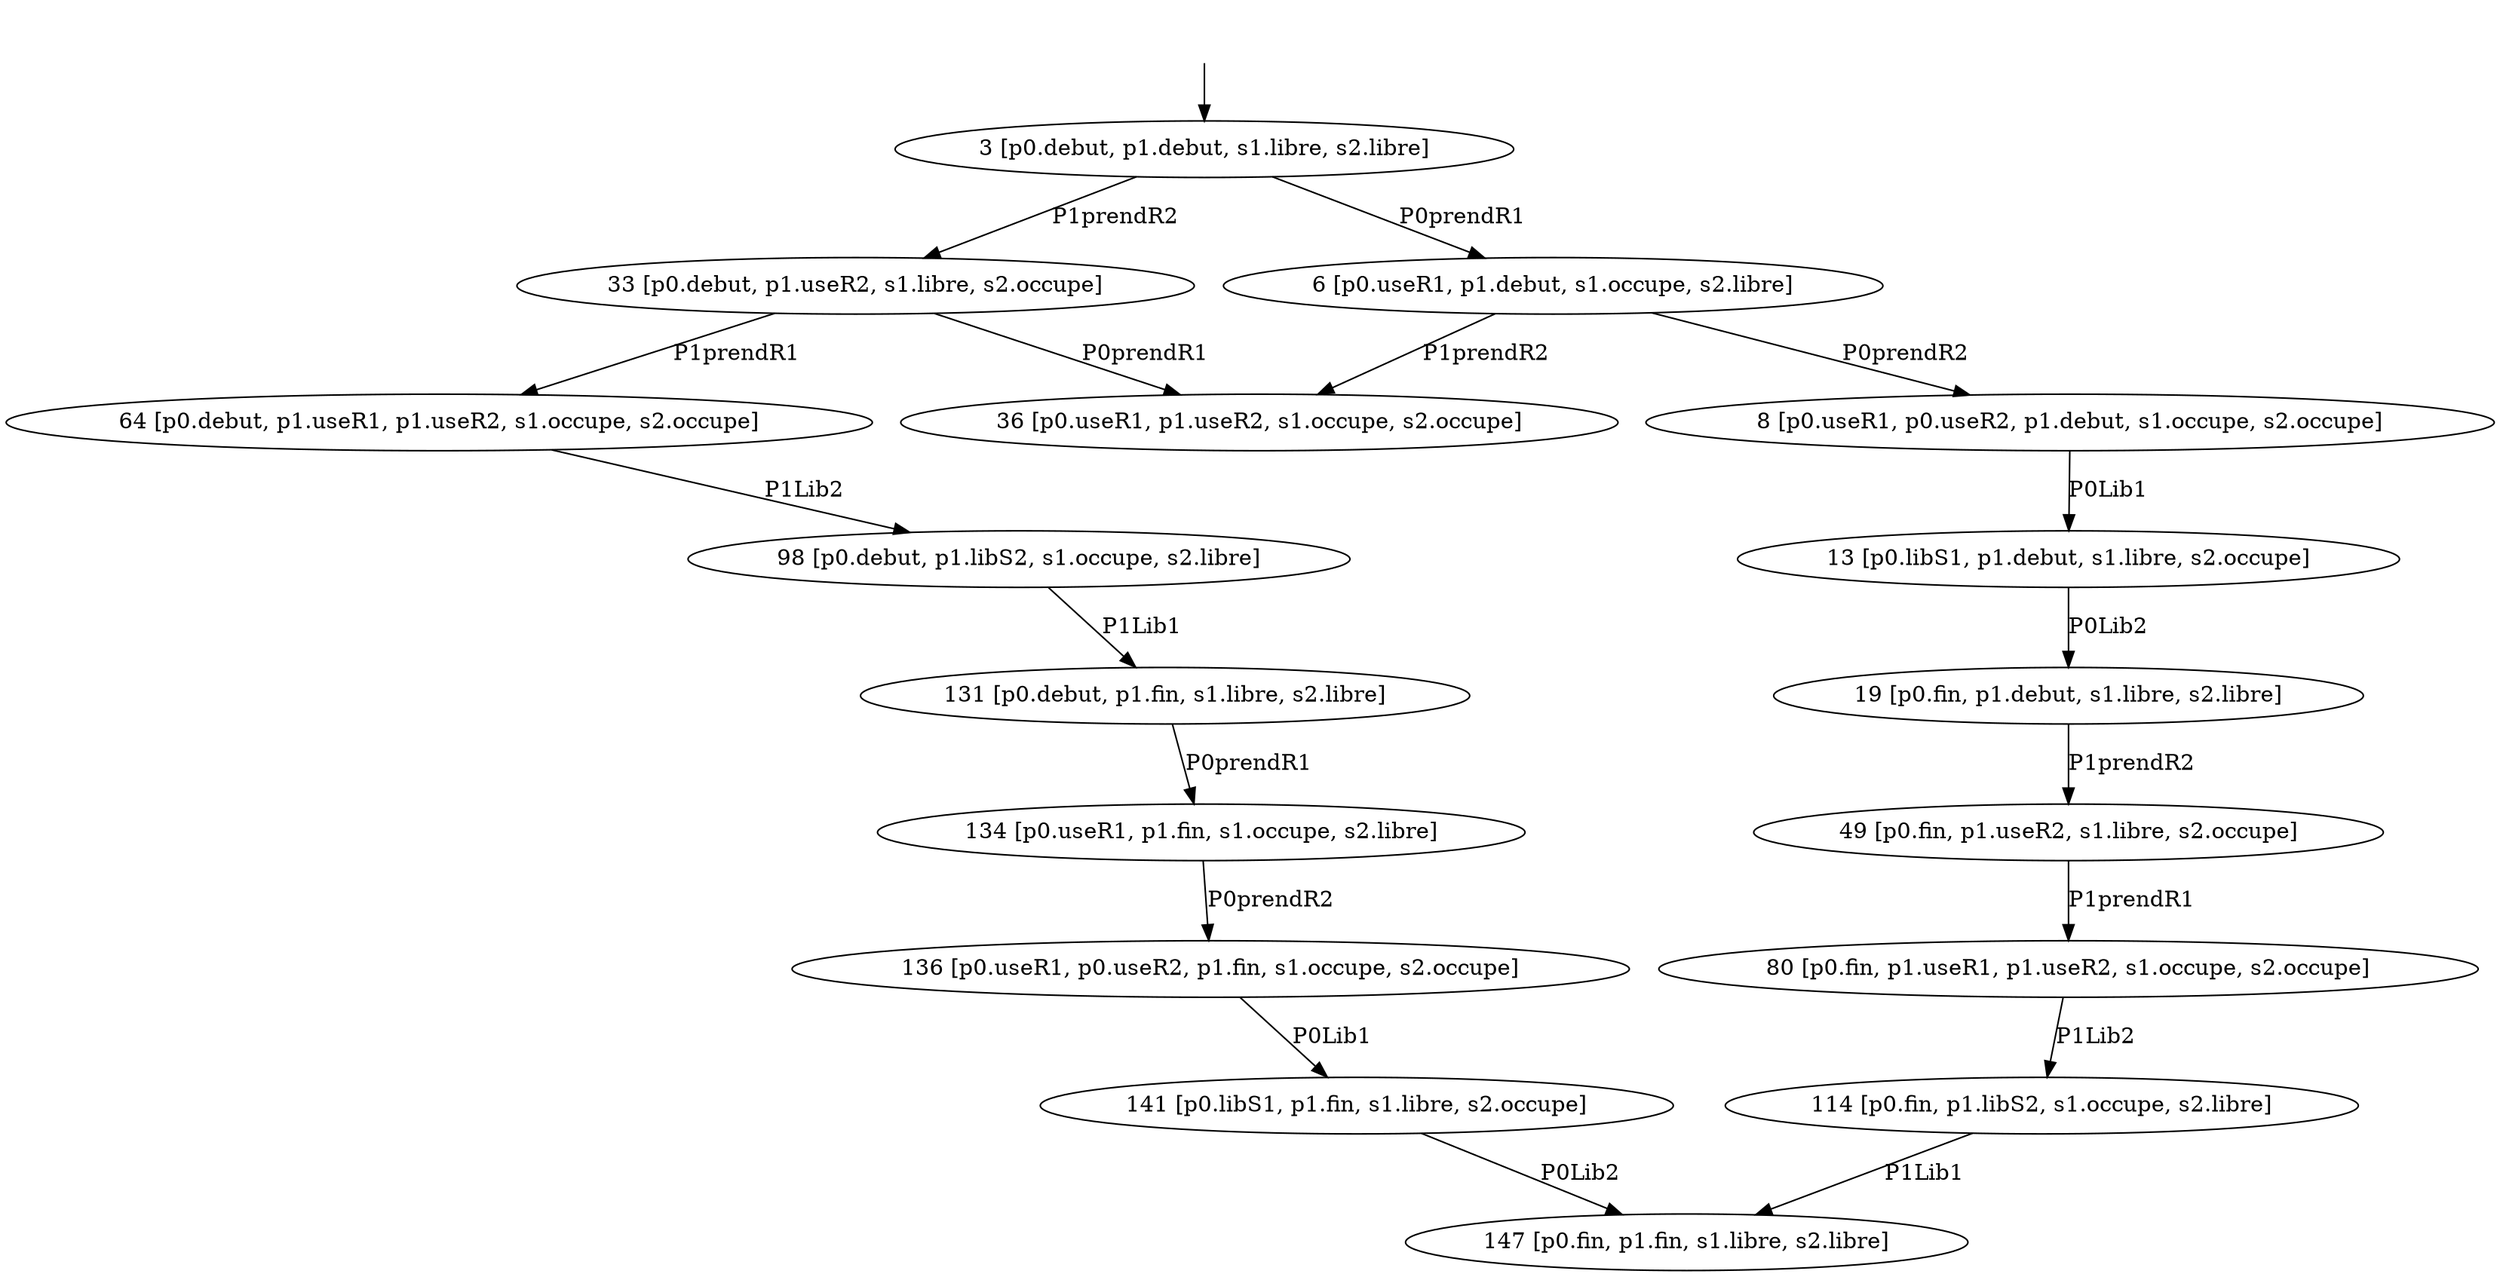 digraph system {
_3[label="", shape=none ];
_3->3;
147 [label= "147 [p0.fin, p1.fin, s1.libre, s2.libre]"];
19 [label= "19 [p0.fin, p1.debut, s1.libre, s2.libre]"];
131 [label= "131 [p0.debut, p1.fin, s1.libre, s2.libre]"];
3 [label= "3 [p0.debut, p1.debut, s1.libre, s2.libre]"];
141 [label= "141 [p0.libS1, p1.fin, s1.libre, s2.occupe]"];
13 [label= "13 [p0.libS1, p1.debut, s1.libre, s2.occupe]"];
49 [label= "49 [p0.fin, p1.useR2, s1.libre, s2.occupe]"];
33 [label= "33 [p0.debut, p1.useR2, s1.libre, s2.occupe]"];
134 [label= "134 [p0.useR1, p1.fin, s1.occupe, s2.libre]"];
6 [label= "6 [p0.useR1, p1.debut, s1.occupe, s2.libre]"];
114 [label= "114 [p0.fin, p1.libS2, s1.occupe, s2.libre]"];
98 [label= "98 [p0.debut, p1.libS2, s1.occupe, s2.libre]"];
36 [label= "36 [p0.useR1, p1.useR2, s1.occupe, s2.occupe]"];
136 [label= "136 [p0.useR1, p0.useR2, p1.fin, s1.occupe, s2.occupe]"];
8 [label= "8 [p0.useR1, p0.useR2, p1.debut, s1.occupe, s2.occupe]"];
80 [label= "80 [p0.fin, p1.useR1, p1.useR2, s1.occupe, s2.occupe]"];
64 [label= "64 [p0.debut, p1.useR1, p1.useR2, s1.occupe, s2.occupe]"];
136->141 [label= "P0Lib1"];
8->13 [label= "P0Lib1"];
141->147 [label= "P0Lib2"];
13->19 [label= "P0Lib2"];
131->134 [label= "P0prendR1"];
3->6 [label= "P0prendR1"];
33->36 [label= "P0prendR1"];
134->136 [label= "P0prendR2"];
6->8 [label= "P0prendR2"];
114->147 [label= "P1Lib1"];
98->131 [label= "P1Lib1"];
80->114 [label= "P1Lib2"];
64->98 [label= "P1Lib2"];
49->80 [label= "P1prendR1"];
33->64 [label= "P1prendR1"];
19->49 [label= "P1prendR2"];
3->33 [label= "P1prendR2"];
6->36 [label= "P1prendR2"];
}
